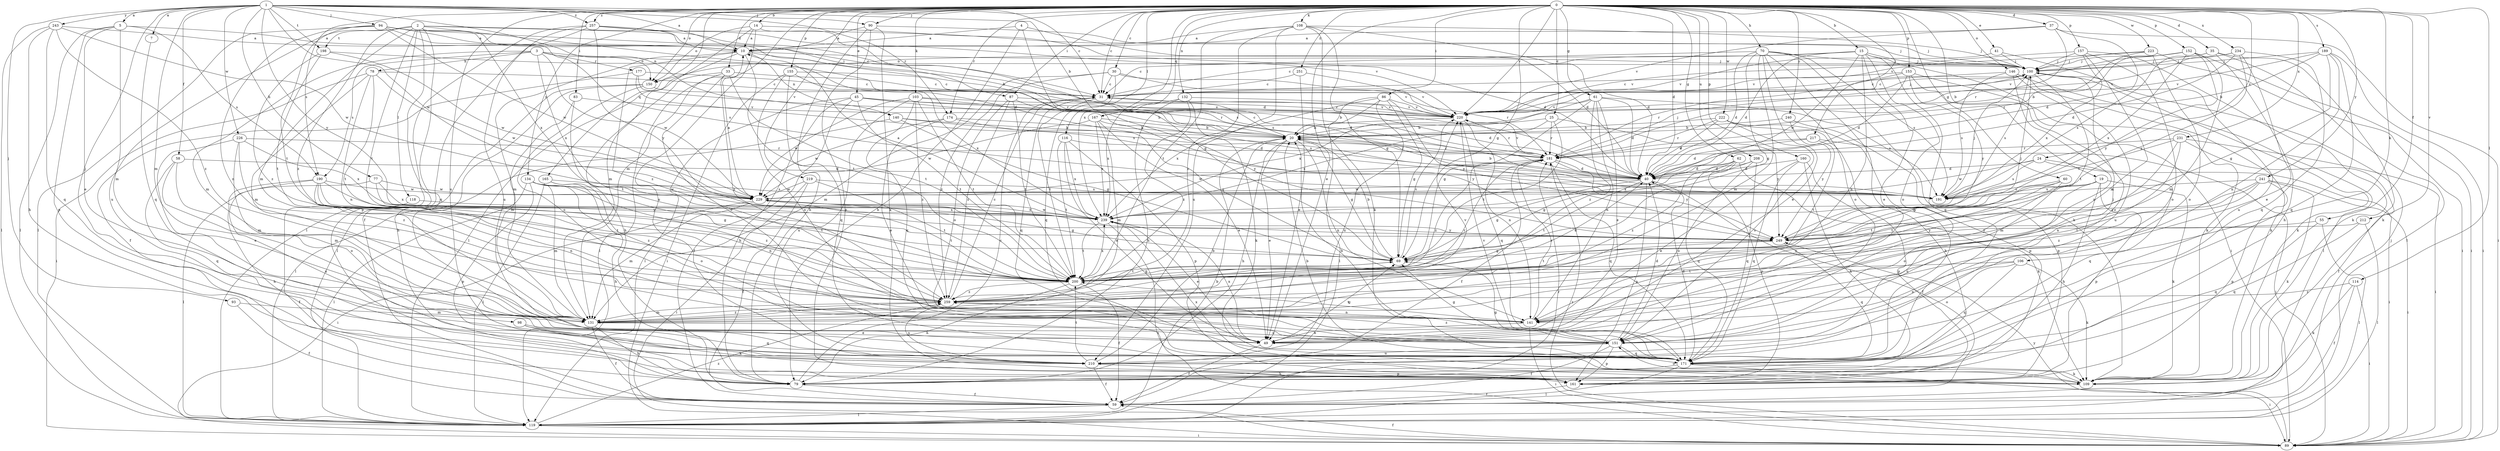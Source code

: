 strict digraph  {
0;
1;
2;
3;
4;
5;
7;
10;
14;
15;
19;
20;
24;
25;
30;
31;
33;
35;
37;
40;
41;
45;
49;
55;
58;
59;
60;
61;
62;
69;
70;
77;
78;
79;
83;
86;
87;
89;
90;
93;
94;
98;
100;
103;
106;
108;
109;
114;
116;
118;
119;
131;
132;
134;
140;
141;
146;
150;
151;
152;
153;
155;
157;
160;
161;
165;
167;
171;
174;
177;
181;
189;
190;
191;
198;
200;
208;
210;
212;
217;
219;
220;
222;
223;
226;
229;
231;
234;
239;
240;
241;
243;
249;
251;
257;
259;
0 -> 14  [label=b];
0 -> 15  [label=b];
0 -> 19  [label=b];
0 -> 24  [label=c];
0 -> 25  [label=c];
0 -> 30  [label=c];
0 -> 31  [label=c];
0 -> 33  [label=d];
0 -> 35  [label=d];
0 -> 37  [label=d];
0 -> 40  [label=d];
0 -> 41  [label=e];
0 -> 45  [label=e];
0 -> 49  [label=e];
0 -> 55  [label=f];
0 -> 60  [label=g];
0 -> 61  [label=g];
0 -> 62  [label=g];
0 -> 69  [label=g];
0 -> 70  [label=h];
0 -> 83  [label=i];
0 -> 86  [label=i];
0 -> 87  [label=i];
0 -> 90  [label=j];
0 -> 103  [label=k];
0 -> 106  [label=k];
0 -> 108  [label=k];
0 -> 114  [label=l];
0 -> 116  [label=l];
0 -> 131  [label=m];
0 -> 132  [label=n];
0 -> 134  [label=n];
0 -> 146  [label=o];
0 -> 150  [label=o];
0 -> 152  [label=p];
0 -> 153  [label=p];
0 -> 155  [label=p];
0 -> 157  [label=p];
0 -> 160  [label=p];
0 -> 165  [label=q];
0 -> 167  [label=q];
0 -> 174  [label=r];
0 -> 189  [label=s];
0 -> 190  [label=s];
0 -> 208  [label=u];
0 -> 210  [label=u];
0 -> 212  [label=v];
0 -> 217  [label=v];
0 -> 219  [label=v];
0 -> 220  [label=v];
0 -> 222  [label=w];
0 -> 223  [label=w];
0 -> 231  [label=x];
0 -> 234  [label=x];
0 -> 239  [label=x];
0 -> 240  [label=y];
0 -> 241  [label=y];
0 -> 251  [label=z];
0 -> 257  [label=z];
1 -> 5  [label=a];
1 -> 7  [label=a];
1 -> 10  [label=a];
1 -> 20  [label=b];
1 -> 31  [label=c];
1 -> 58  [label=f];
1 -> 77  [label=h];
1 -> 90  [label=j];
1 -> 93  [label=j];
1 -> 94  [label=j];
1 -> 98  [label=j];
1 -> 131  [label=m];
1 -> 140  [label=n];
1 -> 174  [label=r];
1 -> 198  [label=t];
1 -> 226  [label=w];
1 -> 229  [label=w];
1 -> 243  [label=y];
1 -> 249  [label=y];
1 -> 257  [label=z];
2 -> 40  [label=d];
2 -> 87  [label=i];
2 -> 100  [label=j];
2 -> 118  [label=l];
2 -> 131  [label=m];
2 -> 161  [label=p];
2 -> 171  [label=q];
2 -> 198  [label=t];
2 -> 200  [label=t];
2 -> 210  [label=u];
2 -> 239  [label=x];
2 -> 259  [label=z];
3 -> 78  [label=h];
3 -> 131  [label=m];
3 -> 150  [label=o];
3 -> 177  [label=r];
3 -> 181  [label=r];
3 -> 190  [label=s];
3 -> 229  [label=w];
3 -> 239  [label=x];
4 -> 10  [label=a];
4 -> 40  [label=d];
4 -> 69  [label=g];
4 -> 79  [label=h];
5 -> 10  [label=a];
5 -> 49  [label=e];
5 -> 119  [label=l];
5 -> 131  [label=m];
5 -> 161  [label=p];
5 -> 190  [label=s];
7 -> 171  [label=q];
10 -> 100  [label=j];
10 -> 119  [label=l];
10 -> 131  [label=m];
10 -> 140  [label=n];
10 -> 191  [label=s];
10 -> 200  [label=t];
10 -> 259  [label=z];
14 -> 10  [label=a];
14 -> 40  [label=d];
14 -> 131  [label=m];
14 -> 150  [label=o];
14 -> 191  [label=s];
14 -> 210  [label=u];
15 -> 31  [label=c];
15 -> 40  [label=d];
15 -> 49  [label=e];
15 -> 89  [label=i];
15 -> 100  [label=j];
15 -> 141  [label=n];
15 -> 150  [label=o];
15 -> 151  [label=o];
15 -> 171  [label=q];
15 -> 229  [label=w];
19 -> 79  [label=h];
19 -> 109  [label=k];
19 -> 161  [label=p];
19 -> 191  [label=s];
19 -> 200  [label=t];
19 -> 210  [label=u];
19 -> 249  [label=y];
20 -> 31  [label=c];
20 -> 49  [label=e];
20 -> 69  [label=g];
20 -> 79  [label=h];
20 -> 141  [label=n];
20 -> 181  [label=r];
24 -> 40  [label=d];
24 -> 89  [label=i];
24 -> 171  [label=q];
24 -> 191  [label=s];
24 -> 229  [label=w];
25 -> 20  [label=b];
25 -> 181  [label=r];
25 -> 200  [label=t];
25 -> 239  [label=x];
25 -> 249  [label=y];
30 -> 31  [label=c];
30 -> 131  [label=m];
30 -> 171  [label=q];
30 -> 181  [label=r];
30 -> 220  [label=v];
30 -> 259  [label=z];
31 -> 100  [label=j];
31 -> 171  [label=q];
31 -> 200  [label=t];
31 -> 220  [label=v];
33 -> 31  [label=c];
33 -> 79  [label=h];
33 -> 119  [label=l];
33 -> 151  [label=o];
33 -> 200  [label=t];
33 -> 259  [label=z];
35 -> 79  [label=h];
35 -> 100  [label=j];
35 -> 109  [label=k];
35 -> 119  [label=l];
35 -> 191  [label=s];
37 -> 10  [label=a];
37 -> 40  [label=d];
37 -> 89  [label=i];
37 -> 181  [label=r];
37 -> 220  [label=v];
40 -> 20  [label=b];
40 -> 59  [label=f];
40 -> 69  [label=g];
40 -> 161  [label=p];
40 -> 200  [label=t];
40 -> 229  [label=w];
41 -> 100  [label=j];
41 -> 210  [label=u];
41 -> 220  [label=v];
45 -> 40  [label=d];
45 -> 59  [label=f];
45 -> 79  [label=h];
45 -> 119  [label=l];
45 -> 191  [label=s];
45 -> 200  [label=t];
45 -> 220  [label=v];
49 -> 59  [label=f];
49 -> 69  [label=g];
49 -> 239  [label=x];
55 -> 119  [label=l];
55 -> 171  [label=q];
55 -> 249  [label=y];
58 -> 40  [label=d];
58 -> 131  [label=m];
58 -> 151  [label=o];
58 -> 171  [label=q];
59 -> 100  [label=j];
59 -> 119  [label=l];
60 -> 141  [label=n];
60 -> 151  [label=o];
60 -> 191  [label=s];
60 -> 200  [label=t];
61 -> 40  [label=d];
61 -> 49  [label=e];
61 -> 69  [label=g];
61 -> 141  [label=n];
61 -> 191  [label=s];
61 -> 220  [label=v];
61 -> 239  [label=x];
61 -> 259  [label=z];
62 -> 40  [label=d];
62 -> 109  [label=k];
62 -> 161  [label=p];
62 -> 171  [label=q];
62 -> 239  [label=x];
62 -> 259  [label=z];
69 -> 20  [label=b];
69 -> 200  [label=t];
69 -> 220  [label=v];
70 -> 31  [label=c];
70 -> 40  [label=d];
70 -> 49  [label=e];
70 -> 69  [label=g];
70 -> 100  [label=j];
70 -> 109  [label=k];
70 -> 131  [label=m];
70 -> 151  [label=o];
70 -> 171  [label=q];
70 -> 191  [label=s];
77 -> 119  [label=l];
77 -> 229  [label=w];
77 -> 239  [label=x];
77 -> 249  [label=y];
78 -> 31  [label=c];
78 -> 89  [label=i];
78 -> 131  [label=m];
78 -> 141  [label=n];
78 -> 200  [label=t];
78 -> 229  [label=w];
79 -> 31  [label=c];
79 -> 59  [label=f];
83 -> 131  [label=m];
83 -> 200  [label=t];
83 -> 220  [label=v];
86 -> 20  [label=b];
86 -> 69  [label=g];
86 -> 119  [label=l];
86 -> 210  [label=u];
86 -> 220  [label=v];
86 -> 239  [label=x];
86 -> 249  [label=y];
87 -> 151  [label=o];
87 -> 200  [label=t];
87 -> 220  [label=v];
87 -> 249  [label=y];
87 -> 259  [label=z];
89 -> 59  [label=f];
89 -> 181  [label=r];
89 -> 249  [label=y];
90 -> 10  [label=a];
90 -> 79  [label=h];
90 -> 100  [label=j];
90 -> 109  [label=k];
90 -> 161  [label=p];
93 -> 59  [label=f];
93 -> 131  [label=m];
94 -> 10  [label=a];
94 -> 20  [label=b];
94 -> 31  [label=c];
94 -> 119  [label=l];
94 -> 141  [label=n];
94 -> 191  [label=s];
94 -> 200  [label=t];
94 -> 229  [label=w];
98 -> 49  [label=e];
98 -> 109  [label=k];
98 -> 171  [label=q];
100 -> 31  [label=c];
100 -> 109  [label=k];
100 -> 191  [label=s];
100 -> 200  [label=t];
103 -> 20  [label=b];
103 -> 171  [label=q];
103 -> 200  [label=t];
103 -> 210  [label=u];
103 -> 220  [label=v];
103 -> 229  [label=w];
103 -> 259  [label=z];
106 -> 109  [label=k];
106 -> 141  [label=n];
106 -> 151  [label=o];
106 -> 171  [label=q];
106 -> 200  [label=t];
108 -> 10  [label=a];
108 -> 40  [label=d];
108 -> 69  [label=g];
108 -> 100  [label=j];
108 -> 109  [label=k];
108 -> 200  [label=t];
108 -> 210  [label=u];
108 -> 259  [label=z];
109 -> 20  [label=b];
109 -> 151  [label=o];
109 -> 239  [label=x];
114 -> 59  [label=f];
114 -> 89  [label=i];
114 -> 109  [label=k];
114 -> 259  [label=z];
116 -> 49  [label=e];
116 -> 161  [label=p];
116 -> 181  [label=r];
116 -> 200  [label=t];
116 -> 239  [label=x];
118 -> 59  [label=f];
118 -> 239  [label=x];
119 -> 20  [label=b];
119 -> 89  [label=i];
119 -> 181  [label=r];
119 -> 259  [label=z];
131 -> 59  [label=f];
131 -> 79  [label=h];
131 -> 151  [label=o];
131 -> 220  [label=v];
131 -> 259  [label=z];
132 -> 79  [label=h];
132 -> 109  [label=k];
132 -> 220  [label=v];
132 -> 239  [label=x];
132 -> 259  [label=z];
134 -> 119  [label=l];
134 -> 131  [label=m];
134 -> 141  [label=n];
134 -> 161  [label=p];
134 -> 200  [label=t];
134 -> 229  [label=w];
134 -> 259  [label=z];
140 -> 20  [label=b];
140 -> 40  [label=d];
140 -> 69  [label=g];
140 -> 119  [label=l];
141 -> 49  [label=e];
141 -> 89  [label=i];
141 -> 100  [label=j];
141 -> 181  [label=r];
141 -> 200  [label=t];
146 -> 31  [label=c];
146 -> 109  [label=k];
146 -> 119  [label=l];
146 -> 141  [label=n];
146 -> 191  [label=s];
146 -> 210  [label=u];
150 -> 40  [label=d];
150 -> 79  [label=h];
150 -> 119  [label=l];
150 -> 151  [label=o];
151 -> 40  [label=d];
151 -> 59  [label=f];
151 -> 69  [label=g];
151 -> 161  [label=p];
151 -> 171  [label=q];
151 -> 210  [label=u];
151 -> 259  [label=z];
152 -> 20  [label=b];
152 -> 89  [label=i];
152 -> 100  [label=j];
152 -> 131  [label=m];
152 -> 220  [label=v];
152 -> 239  [label=x];
152 -> 249  [label=y];
153 -> 31  [label=c];
153 -> 40  [label=d];
153 -> 109  [label=k];
153 -> 151  [label=o];
153 -> 181  [label=r];
153 -> 249  [label=y];
155 -> 31  [label=c];
155 -> 89  [label=i];
155 -> 151  [label=o];
155 -> 171  [label=q];
155 -> 239  [label=x];
157 -> 100  [label=j];
157 -> 109  [label=k];
157 -> 131  [label=m];
157 -> 151  [label=o];
157 -> 220  [label=v];
157 -> 239  [label=x];
160 -> 40  [label=d];
160 -> 49  [label=e];
160 -> 79  [label=h];
160 -> 161  [label=p];
160 -> 171  [label=q];
161 -> 59  [label=f];
165 -> 79  [label=h];
165 -> 119  [label=l];
165 -> 151  [label=o];
165 -> 191  [label=s];
167 -> 20  [label=b];
167 -> 49  [label=e];
167 -> 131  [label=m];
167 -> 229  [label=w];
167 -> 239  [label=x];
167 -> 249  [label=y];
171 -> 20  [label=b];
171 -> 40  [label=d];
171 -> 69  [label=g];
171 -> 79  [label=h];
171 -> 89  [label=i];
171 -> 109  [label=k];
171 -> 119  [label=l];
171 -> 220  [label=v];
174 -> 20  [label=b];
174 -> 49  [label=e];
174 -> 69  [label=g];
174 -> 229  [label=w];
177 -> 31  [label=c];
177 -> 59  [label=f];
177 -> 181  [label=r];
177 -> 191  [label=s];
181 -> 40  [label=d];
181 -> 59  [label=f];
181 -> 100  [label=j];
181 -> 171  [label=q];
181 -> 220  [label=v];
181 -> 229  [label=w];
181 -> 249  [label=y];
181 -> 259  [label=z];
189 -> 20  [label=b];
189 -> 69  [label=g];
189 -> 89  [label=i];
189 -> 100  [label=j];
189 -> 141  [label=n];
189 -> 171  [label=q];
189 -> 220  [label=v];
190 -> 69  [label=g];
190 -> 79  [label=h];
190 -> 141  [label=n];
190 -> 200  [label=t];
190 -> 210  [label=u];
190 -> 229  [label=w];
190 -> 259  [label=z];
191 -> 100  [label=j];
198 -> 100  [label=j];
198 -> 200  [label=t];
198 -> 229  [label=w];
198 -> 259  [label=z];
200 -> 40  [label=d];
200 -> 59  [label=f];
200 -> 69  [label=g];
200 -> 79  [label=h];
200 -> 239  [label=x];
200 -> 259  [label=z];
208 -> 40  [label=d];
208 -> 69  [label=g];
208 -> 151  [label=o];
208 -> 171  [label=q];
210 -> 20  [label=b];
210 -> 59  [label=f];
210 -> 161  [label=p];
210 -> 200  [label=t];
212 -> 119  [label=l];
212 -> 171  [label=q];
212 -> 249  [label=y];
217 -> 40  [label=d];
217 -> 89  [label=i];
217 -> 181  [label=r];
217 -> 200  [label=t];
219 -> 59  [label=f];
219 -> 89  [label=i];
219 -> 191  [label=s];
219 -> 200  [label=t];
219 -> 229  [label=w];
220 -> 20  [label=b];
220 -> 141  [label=n];
220 -> 171  [label=q];
220 -> 181  [label=r];
222 -> 20  [label=b];
222 -> 40  [label=d];
222 -> 79  [label=h];
222 -> 151  [label=o];
222 -> 161  [label=p];
222 -> 181  [label=r];
223 -> 89  [label=i];
223 -> 100  [label=j];
223 -> 151  [label=o];
223 -> 181  [label=r];
223 -> 220  [label=v];
226 -> 49  [label=e];
226 -> 131  [label=m];
226 -> 181  [label=r];
226 -> 239  [label=x];
226 -> 259  [label=z];
229 -> 10  [label=a];
229 -> 69  [label=g];
229 -> 89  [label=i];
229 -> 131  [label=m];
229 -> 200  [label=t];
229 -> 239  [label=x];
231 -> 59  [label=f];
231 -> 89  [label=i];
231 -> 131  [label=m];
231 -> 141  [label=n];
231 -> 181  [label=r];
231 -> 191  [label=s];
234 -> 40  [label=d];
234 -> 49  [label=e];
234 -> 100  [label=j];
234 -> 171  [label=q];
234 -> 220  [label=v];
234 -> 249  [label=y];
239 -> 10  [label=a];
239 -> 49  [label=e];
239 -> 89  [label=i];
239 -> 200  [label=t];
239 -> 229  [label=w];
239 -> 249  [label=y];
240 -> 20  [label=b];
240 -> 161  [label=p];
240 -> 249  [label=y];
241 -> 89  [label=i];
241 -> 109  [label=k];
241 -> 161  [label=p];
241 -> 191  [label=s];
241 -> 200  [label=t];
241 -> 249  [label=y];
241 -> 259  [label=z];
243 -> 10  [label=a];
243 -> 79  [label=h];
243 -> 119  [label=l];
243 -> 171  [label=q];
243 -> 229  [label=w];
243 -> 259  [label=z];
249 -> 69  [label=g];
249 -> 100  [label=j];
249 -> 171  [label=q];
249 -> 200  [label=t];
251 -> 31  [label=c];
251 -> 49  [label=e];
251 -> 220  [label=v];
257 -> 10  [label=a];
257 -> 40  [label=d];
257 -> 59  [label=f];
257 -> 119  [label=l];
257 -> 210  [label=u];
257 -> 220  [label=v];
257 -> 249  [label=y];
259 -> 31  [label=c];
259 -> 131  [label=m];
259 -> 141  [label=n];
259 -> 181  [label=r];
259 -> 210  [label=u];
}
